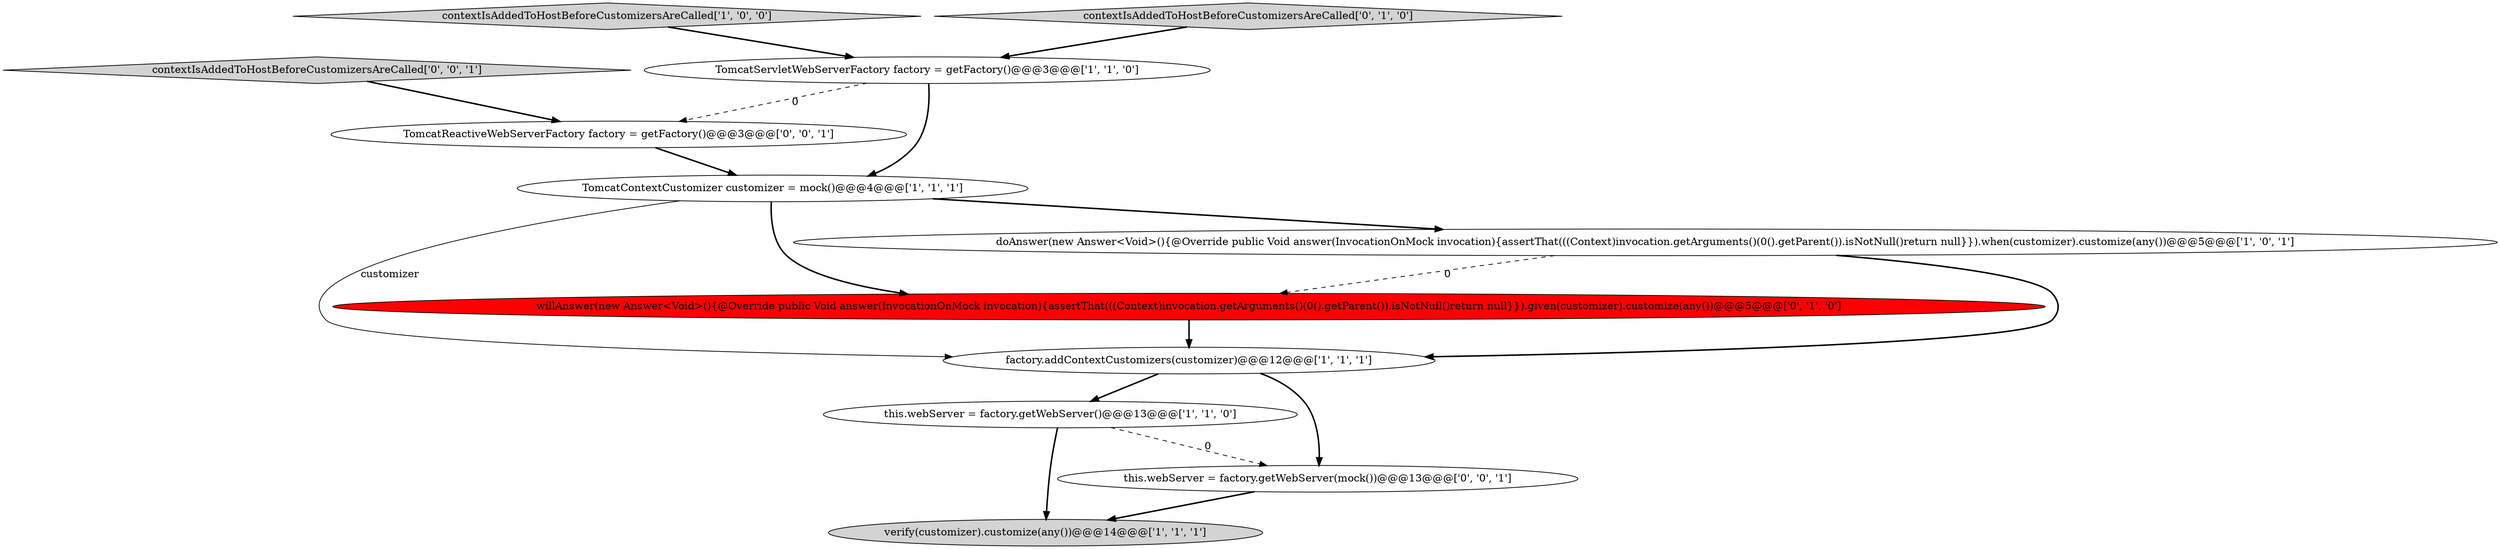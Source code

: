 digraph {
6 [style = filled, label = "this.webServer = factory.getWebServer()@@@13@@@['1', '1', '0']", fillcolor = white, shape = ellipse image = "AAA0AAABBB1BBB"];
5 [style = filled, label = "contextIsAddedToHostBeforeCustomizersAreCalled['1', '0', '0']", fillcolor = lightgray, shape = diamond image = "AAA0AAABBB1BBB"];
9 [style = filled, label = "this.webServer = factory.getWebServer(mock())@@@13@@@['0', '0', '1']", fillcolor = white, shape = ellipse image = "AAA0AAABBB3BBB"];
10 [style = filled, label = "TomcatReactiveWebServerFactory factory = getFactory()@@@3@@@['0', '0', '1']", fillcolor = white, shape = ellipse image = "AAA0AAABBB3BBB"];
1 [style = filled, label = "factory.addContextCustomizers(customizer)@@@12@@@['1', '1', '1']", fillcolor = white, shape = ellipse image = "AAA0AAABBB1BBB"];
2 [style = filled, label = "verify(customizer).customize(any())@@@14@@@['1', '1', '1']", fillcolor = lightgray, shape = ellipse image = "AAA0AAABBB1BBB"];
11 [style = filled, label = "contextIsAddedToHostBeforeCustomizersAreCalled['0', '0', '1']", fillcolor = lightgray, shape = diamond image = "AAA0AAABBB3BBB"];
4 [style = filled, label = "TomcatServletWebServerFactory factory = getFactory()@@@3@@@['1', '1', '0']", fillcolor = white, shape = ellipse image = "AAA0AAABBB1BBB"];
7 [style = filled, label = "contextIsAddedToHostBeforeCustomizersAreCalled['0', '1', '0']", fillcolor = lightgray, shape = diamond image = "AAA0AAABBB2BBB"];
8 [style = filled, label = "willAnswer(new Answer<Void>(){@Override public Void answer(InvocationOnMock invocation){assertThat(((Context)invocation.getArguments()(0().getParent()).isNotNull()return null}}).given(customizer).customize(any())@@@5@@@['0', '1', '0']", fillcolor = red, shape = ellipse image = "AAA1AAABBB2BBB"];
0 [style = filled, label = "doAnswer(new Answer<Void>(){@Override public Void answer(InvocationOnMock invocation){assertThat(((Context)invocation.getArguments()(0().getParent()).isNotNull()return null}}).when(customizer).customize(any())@@@5@@@['1', '0', '1']", fillcolor = white, shape = ellipse image = "AAA0AAABBB1BBB"];
3 [style = filled, label = "TomcatContextCustomizer customizer = mock()@@@4@@@['1', '1', '1']", fillcolor = white, shape = ellipse image = "AAA0AAABBB1BBB"];
8->1 [style = bold, label=""];
0->8 [style = dashed, label="0"];
4->3 [style = bold, label=""];
10->3 [style = bold, label=""];
1->9 [style = bold, label=""];
5->4 [style = bold, label=""];
1->6 [style = bold, label=""];
3->1 [style = solid, label="customizer"];
7->4 [style = bold, label=""];
4->10 [style = dashed, label="0"];
9->2 [style = bold, label=""];
11->10 [style = bold, label=""];
0->1 [style = bold, label=""];
3->8 [style = bold, label=""];
3->0 [style = bold, label=""];
6->9 [style = dashed, label="0"];
6->2 [style = bold, label=""];
}
